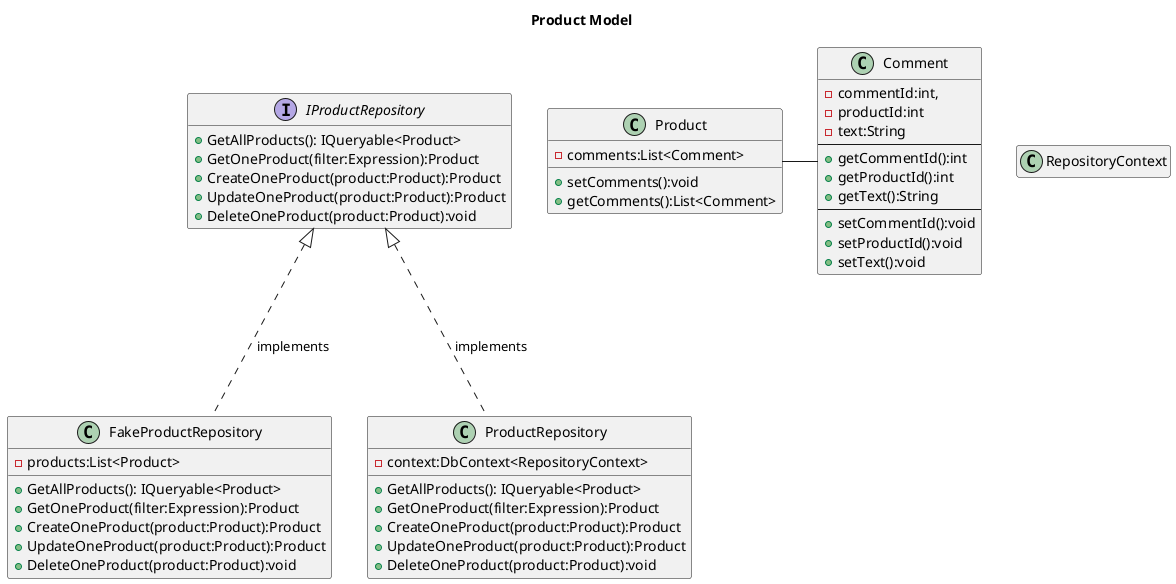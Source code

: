 @startuml Model
title "Product Model"

interface IProductRepository {
    +GetAllProducts(): IQueryable<Product>
    +GetOneProduct(filter:Expression):Product
    +CreateOneProduct(product:Product):Product
    +UpdateOneProduct(product:Product):Product
    +DeleteOneProduct(product:Product):void    

}

class FakeProductRepository {
        -products:List<Product>
        +GetAllProducts(): IQueryable<Product>
        +GetOneProduct(filter:Expression):Product
        +CreateOneProduct(product:Product):Product
        +UpdateOneProduct(product:Product):Product
        +DeleteOneProduct(product:Product):void   
}

class RepositoryContext {
    
}

class Product{
    -comments:List<Comment>
    +setComments():void
    +getComments():List<Comment>
}

class Comment{
    -commentId:int,
    -productId:int
    -text:String
    --
    +getCommentId():int
    +getProductId():int
    +getText():String
    --
    +setCommentId():void
    +setProductId():void
    +setText():void
}

class ProductRepository {
    -context:DbContext<RepositoryContext>
    +GetAllProducts(): IQueryable<Product>
    +GetOneProduct(filter:Expression):Product
    +CreateOneProduct(product:Product):Product
    +UpdateOneProduct(product:Product):Product
    +DeleteOneProduct(product:Product):void   
}

FakeProductRepository .-up.|> IProductRepository : "implements"
ProductRepository .-up.|> IProductRepository : "implements"
Product - Comment

hide empty members
@enduml